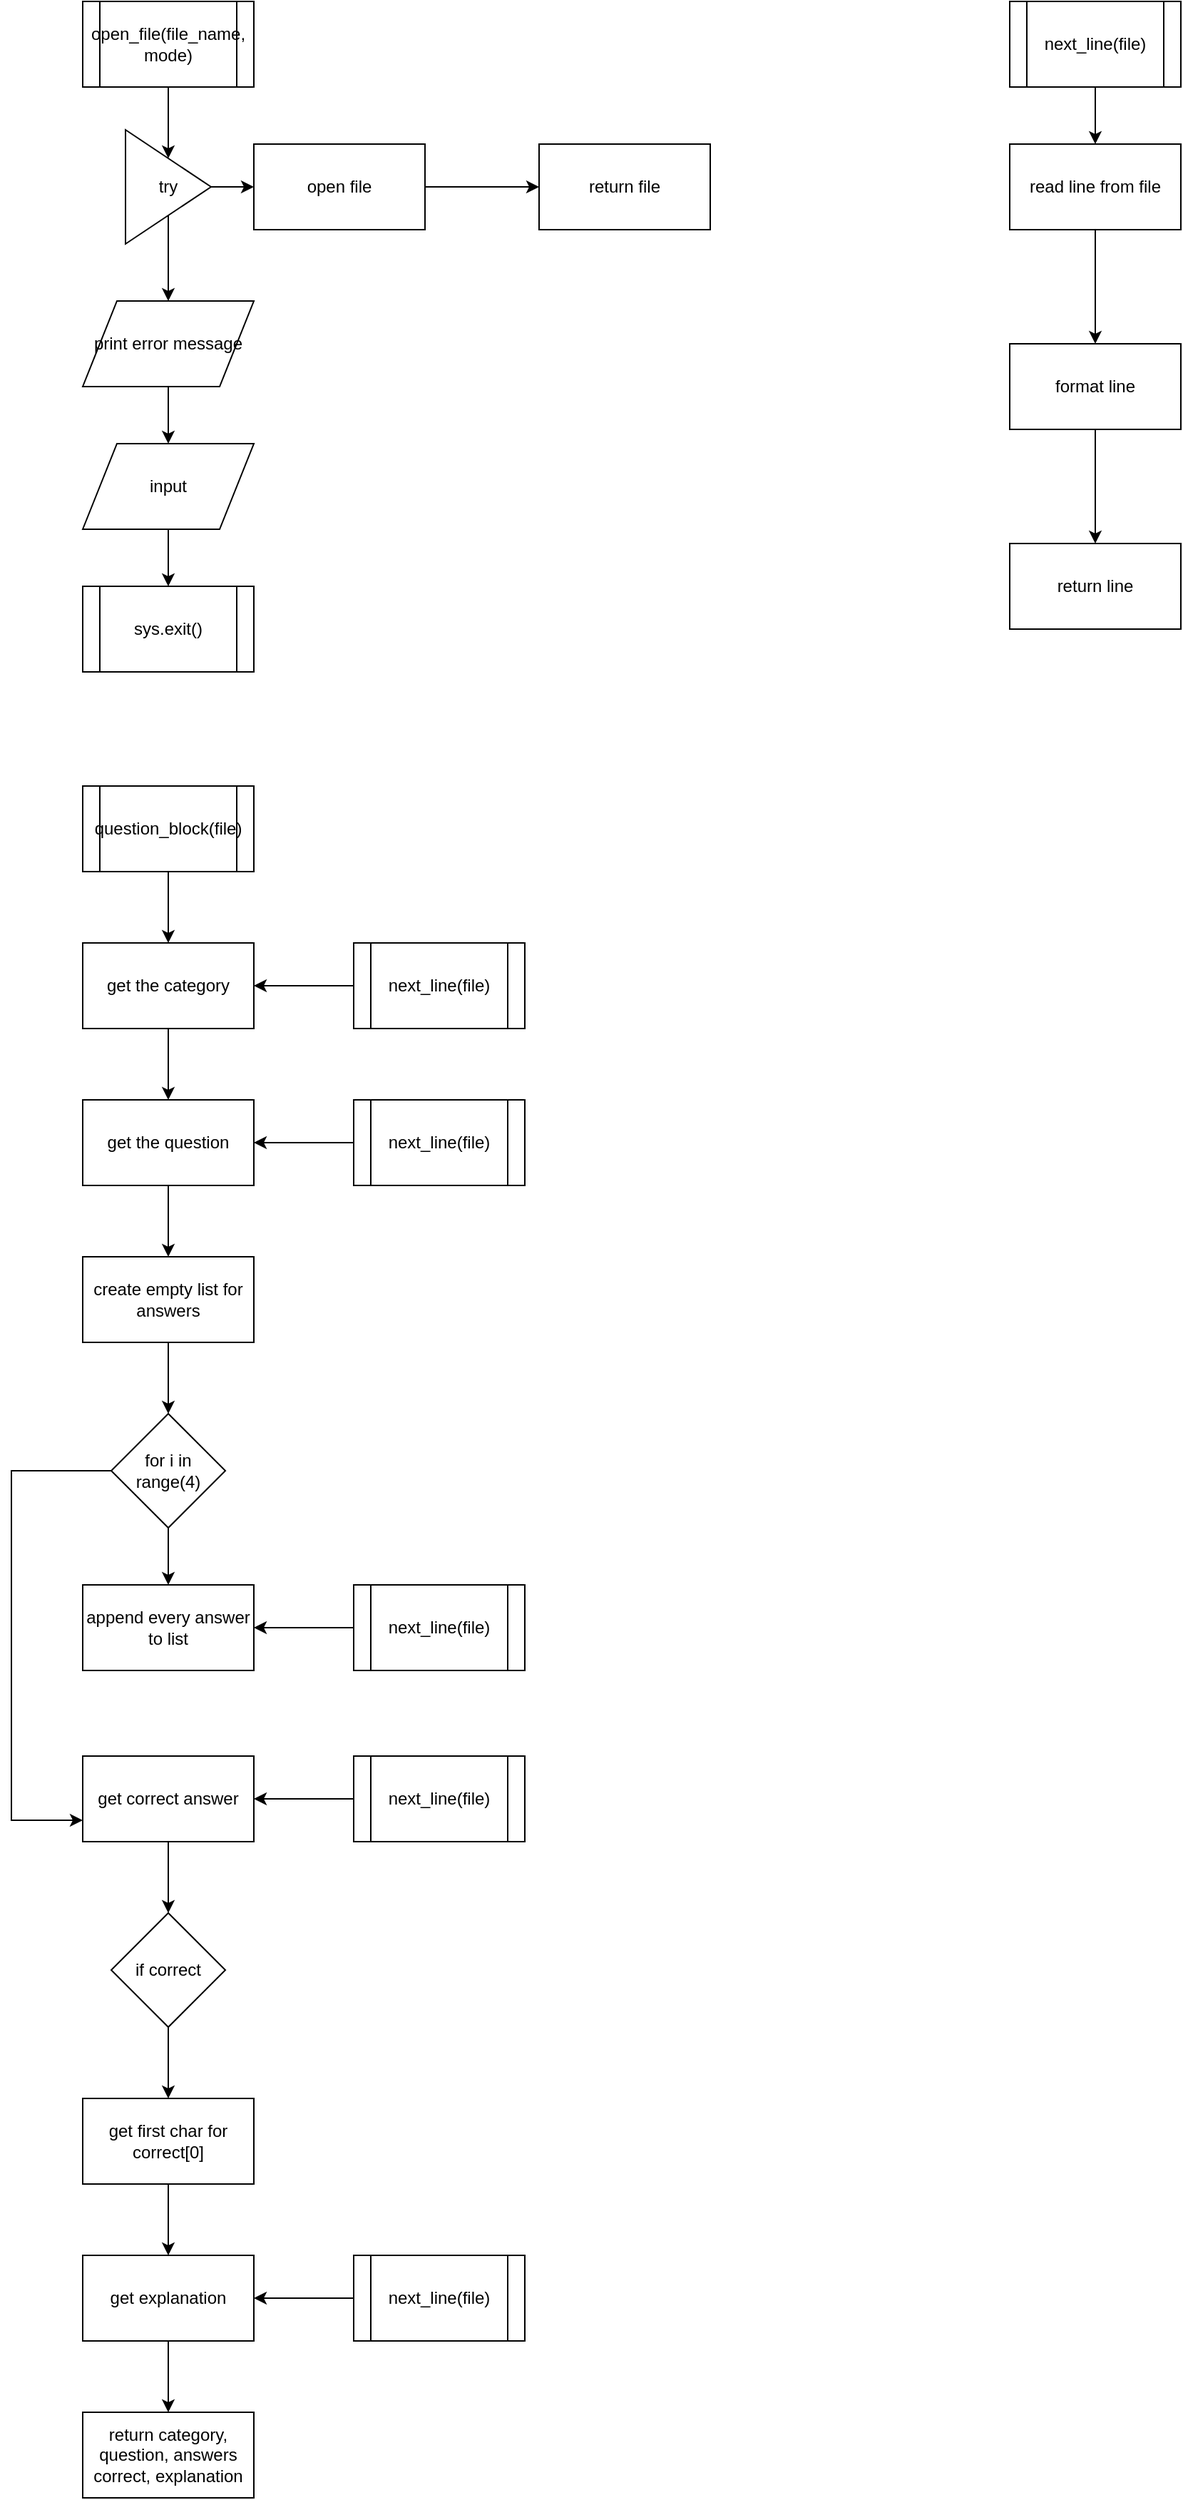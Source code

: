 <mxfile version="11.1.4" type="device"><diagram id="YWIgd0XCycxzVZSlgE9_" name="Page-1"><mxGraphModel dx="822" dy="1664" grid="1" gridSize="10" guides="1" tooltips="1" connect="1" arrows="1" fold="1" page="1" pageScale="1" pageWidth="850" pageHeight="1100" math="0" shadow="0"><root><mxCell id="0"/><mxCell id="1" parent="0"/><mxCell id="66_MxA1El6vl7MiI53ng-3" value="" style="edgeStyle=orthogonalEdgeStyle;rounded=0;orthogonalLoop=1;jettySize=auto;html=1;" edge="1" parent="1" source="66_MxA1El6vl7MiI53ng-1" target="66_MxA1El6vl7MiI53ng-2"><mxGeometry relative="1" as="geometry"/></mxCell><mxCell id="66_MxA1El6vl7MiI53ng-1" value="open_file(file_name, mode)" style="shape=process;whiteSpace=wrap;html=1;backgroundOutline=1;" vertex="1" parent="1"><mxGeometry x="100" y="100" width="120" height="60" as="geometry"/></mxCell><mxCell id="66_MxA1El6vl7MiI53ng-5" value="" style="edgeStyle=orthogonalEdgeStyle;rounded=0;orthogonalLoop=1;jettySize=auto;html=1;" edge="1" parent="1" source="66_MxA1El6vl7MiI53ng-2" target="66_MxA1El6vl7MiI53ng-4"><mxGeometry relative="1" as="geometry"/></mxCell><mxCell id="66_MxA1El6vl7MiI53ng-11" value="" style="edgeStyle=orthogonalEdgeStyle;rounded=0;orthogonalLoop=1;jettySize=auto;html=1;" edge="1" parent="1" source="66_MxA1El6vl7MiI53ng-2" target="66_MxA1El6vl7MiI53ng-10"><mxGeometry relative="1" as="geometry"/></mxCell><mxCell id="66_MxA1El6vl7MiI53ng-2" value="try&lt;br&gt;" style="triangle;whiteSpace=wrap;html=1;" vertex="1" parent="1"><mxGeometry x="130" y="190" width="60" height="80" as="geometry"/></mxCell><mxCell id="66_MxA1El6vl7MiI53ng-7" value="" style="edgeStyle=orthogonalEdgeStyle;rounded=0;orthogonalLoop=1;jettySize=auto;html=1;" edge="1" parent="1" source="66_MxA1El6vl7MiI53ng-4" target="66_MxA1El6vl7MiI53ng-6"><mxGeometry relative="1" as="geometry"/></mxCell><mxCell id="66_MxA1El6vl7MiI53ng-4" value="print error message" style="shape=parallelogram;perimeter=parallelogramPerimeter;whiteSpace=wrap;html=1;" vertex="1" parent="1"><mxGeometry x="100" y="310" width="120" height="60" as="geometry"/></mxCell><mxCell id="66_MxA1El6vl7MiI53ng-9" value="" style="edgeStyle=orthogonalEdgeStyle;rounded=0;orthogonalLoop=1;jettySize=auto;html=1;" edge="1" parent="1" source="66_MxA1El6vl7MiI53ng-6" target="66_MxA1El6vl7MiI53ng-8"><mxGeometry relative="1" as="geometry"/></mxCell><mxCell id="66_MxA1El6vl7MiI53ng-6" value="input" style="shape=parallelogram;perimeter=parallelogramPerimeter;whiteSpace=wrap;html=1;" vertex="1" parent="1"><mxGeometry x="100" y="410" width="120" height="60" as="geometry"/></mxCell><mxCell id="66_MxA1El6vl7MiI53ng-8" value="sys.exit()" style="shape=process;whiteSpace=wrap;html=1;backgroundOutline=1;" vertex="1" parent="1"><mxGeometry x="100" y="510" width="120" height="60" as="geometry"/></mxCell><mxCell id="66_MxA1El6vl7MiI53ng-13" value="" style="edgeStyle=orthogonalEdgeStyle;rounded=0;orthogonalLoop=1;jettySize=auto;html=1;" edge="1" parent="1" source="66_MxA1El6vl7MiI53ng-10" target="66_MxA1El6vl7MiI53ng-12"><mxGeometry relative="1" as="geometry"/></mxCell><mxCell id="66_MxA1El6vl7MiI53ng-10" value="open file" style="rounded=0;whiteSpace=wrap;html=1;" vertex="1" parent="1"><mxGeometry x="220" y="200" width="120" height="60" as="geometry"/></mxCell><mxCell id="66_MxA1El6vl7MiI53ng-12" value="return file" style="rounded=0;whiteSpace=wrap;html=1;" vertex="1" parent="1"><mxGeometry x="420" y="200" width="120" height="60" as="geometry"/></mxCell><mxCell id="66_MxA1El6vl7MiI53ng-24" value="" style="edgeStyle=orthogonalEdgeStyle;rounded=0;orthogonalLoop=1;jettySize=auto;html=1;" edge="1" parent="1" source="66_MxA1El6vl7MiI53ng-14" target="66_MxA1El6vl7MiI53ng-23"><mxGeometry relative="1" as="geometry"/></mxCell><mxCell id="66_MxA1El6vl7MiI53ng-14" value="next_line(file)" style="shape=process;whiteSpace=wrap;html=1;backgroundOutline=1;" vertex="1" parent="1"><mxGeometry x="750" y="100" width="120" height="60" as="geometry"/></mxCell><mxCell id="66_MxA1El6vl7MiI53ng-27" value="" style="edgeStyle=orthogonalEdgeStyle;rounded=0;orthogonalLoop=1;jettySize=auto;html=1;" edge="1" parent="1" source="66_MxA1El6vl7MiI53ng-23" target="66_MxA1El6vl7MiI53ng-26"><mxGeometry relative="1" as="geometry"/></mxCell><mxCell id="66_MxA1El6vl7MiI53ng-23" value="read line from file" style="rounded=0;whiteSpace=wrap;html=1;" vertex="1" parent="1"><mxGeometry x="750" y="200" width="120" height="60" as="geometry"/></mxCell><mxCell id="66_MxA1El6vl7MiI53ng-29" value="" style="edgeStyle=orthogonalEdgeStyle;rounded=0;orthogonalLoop=1;jettySize=auto;html=1;" edge="1" parent="1" source="66_MxA1El6vl7MiI53ng-26" target="66_MxA1El6vl7MiI53ng-28"><mxGeometry relative="1" as="geometry"/></mxCell><mxCell id="66_MxA1El6vl7MiI53ng-26" value="format line" style="rounded=0;whiteSpace=wrap;html=1;" vertex="1" parent="1"><mxGeometry x="750" y="340" width="120" height="60" as="geometry"/></mxCell><mxCell id="66_MxA1El6vl7MiI53ng-28" value="return line" style="rounded=0;whiteSpace=wrap;html=1;" vertex="1" parent="1"><mxGeometry x="750" y="480" width="120" height="60" as="geometry"/></mxCell><mxCell id="66_MxA1El6vl7MiI53ng-32" value="" style="edgeStyle=orthogonalEdgeStyle;rounded=0;orthogonalLoop=1;jettySize=auto;html=1;" edge="1" parent="1" source="66_MxA1El6vl7MiI53ng-30" target="66_MxA1El6vl7MiI53ng-31"><mxGeometry relative="1" as="geometry"/></mxCell><mxCell id="66_MxA1El6vl7MiI53ng-30" value="question_block(file)" style="shape=process;whiteSpace=wrap;html=1;backgroundOutline=1;" vertex="1" parent="1"><mxGeometry x="100" y="650" width="120" height="60" as="geometry"/></mxCell><mxCell id="66_MxA1El6vl7MiI53ng-36" value="" style="edgeStyle=orthogonalEdgeStyle;rounded=0;orthogonalLoop=1;jettySize=auto;html=1;" edge="1" parent="1" source="66_MxA1El6vl7MiI53ng-31" target="66_MxA1El6vl7MiI53ng-35"><mxGeometry relative="1" as="geometry"/></mxCell><mxCell id="66_MxA1El6vl7MiI53ng-31" value="get the category" style="rounded=0;whiteSpace=wrap;html=1;" vertex="1" parent="1"><mxGeometry x="100" y="760" width="120" height="60" as="geometry"/></mxCell><mxCell id="66_MxA1El6vl7MiI53ng-34" value="" style="edgeStyle=orthogonalEdgeStyle;rounded=0;orthogonalLoop=1;jettySize=auto;html=1;" edge="1" parent="1" source="66_MxA1El6vl7MiI53ng-33" target="66_MxA1El6vl7MiI53ng-31"><mxGeometry relative="1" as="geometry"/></mxCell><mxCell id="66_MxA1El6vl7MiI53ng-33" value="next_line(file)" style="shape=process;whiteSpace=wrap;html=1;backgroundOutline=1;" vertex="1" parent="1"><mxGeometry x="290" y="760" width="120" height="60" as="geometry"/></mxCell><mxCell id="66_MxA1El6vl7MiI53ng-40" value="" style="edgeStyle=orthogonalEdgeStyle;rounded=0;orthogonalLoop=1;jettySize=auto;html=1;" edge="1" parent="1" source="66_MxA1El6vl7MiI53ng-35" target="66_MxA1El6vl7MiI53ng-39"><mxGeometry relative="1" as="geometry"/></mxCell><mxCell id="66_MxA1El6vl7MiI53ng-35" value="get the question" style="rounded=0;whiteSpace=wrap;html=1;" vertex="1" parent="1"><mxGeometry x="100" y="870" width="120" height="60" as="geometry"/></mxCell><mxCell id="66_MxA1El6vl7MiI53ng-38" value="" style="edgeStyle=orthogonalEdgeStyle;rounded=0;orthogonalLoop=1;jettySize=auto;html=1;" edge="1" parent="1" source="66_MxA1El6vl7MiI53ng-37" target="66_MxA1El6vl7MiI53ng-35"><mxGeometry relative="1" as="geometry"/></mxCell><mxCell id="66_MxA1El6vl7MiI53ng-37" value="next_line(file)" style="shape=process;whiteSpace=wrap;html=1;backgroundOutline=1;" vertex="1" parent="1"><mxGeometry x="290" y="870" width="120" height="60" as="geometry"/></mxCell><mxCell id="66_MxA1El6vl7MiI53ng-42" value="" style="edgeStyle=orthogonalEdgeStyle;rounded=0;orthogonalLoop=1;jettySize=auto;html=1;" edge="1" parent="1" source="66_MxA1El6vl7MiI53ng-39" target="66_MxA1El6vl7MiI53ng-41"><mxGeometry relative="1" as="geometry"/></mxCell><mxCell id="66_MxA1El6vl7MiI53ng-39" value="create empty list for answers" style="rounded=0;whiteSpace=wrap;html=1;" vertex="1" parent="1"><mxGeometry x="100" y="980" width="120" height="60" as="geometry"/></mxCell><mxCell id="66_MxA1El6vl7MiI53ng-44" value="" style="edgeStyle=orthogonalEdgeStyle;rounded=0;orthogonalLoop=1;jettySize=auto;html=1;" edge="1" parent="1" source="66_MxA1El6vl7MiI53ng-41" target="66_MxA1El6vl7MiI53ng-43"><mxGeometry relative="1" as="geometry"/></mxCell><mxCell id="66_MxA1El6vl7MiI53ng-49" value="" style="edgeStyle=orthogonalEdgeStyle;rounded=0;orthogonalLoop=1;jettySize=auto;html=1;entryX=0;entryY=0.75;entryDx=0;entryDy=0;" edge="1" parent="1" source="66_MxA1El6vl7MiI53ng-41" target="66_MxA1El6vl7MiI53ng-47"><mxGeometry relative="1" as="geometry"><mxPoint x="40" y="1130" as="targetPoint"/><Array as="points"><mxPoint x="50" y="1130"/><mxPoint x="50" y="1375"/></Array></mxGeometry></mxCell><mxCell id="66_MxA1El6vl7MiI53ng-41" value="for i in range(4)" style="rhombus;whiteSpace=wrap;html=1;" vertex="1" parent="1"><mxGeometry x="120" y="1090" width="80" height="80" as="geometry"/></mxCell><mxCell id="66_MxA1El6vl7MiI53ng-43" value="append every answer to list" style="rounded=0;whiteSpace=wrap;html=1;" vertex="1" parent="1"><mxGeometry x="100" y="1210" width="120" height="60" as="geometry"/></mxCell><mxCell id="66_MxA1El6vl7MiI53ng-46" value="" style="edgeStyle=orthogonalEdgeStyle;rounded=0;orthogonalLoop=1;jettySize=auto;html=1;" edge="1" parent="1" source="66_MxA1El6vl7MiI53ng-45" target="66_MxA1El6vl7MiI53ng-43"><mxGeometry relative="1" as="geometry"/></mxCell><mxCell id="66_MxA1El6vl7MiI53ng-45" value="next_line(file)" style="shape=process;whiteSpace=wrap;html=1;backgroundOutline=1;" vertex="1" parent="1"><mxGeometry x="290" y="1210" width="120" height="60" as="geometry"/></mxCell><mxCell id="66_MxA1El6vl7MiI53ng-53" value="" style="edgeStyle=orthogonalEdgeStyle;rounded=0;orthogonalLoop=1;jettySize=auto;html=1;" edge="1" parent="1" source="66_MxA1El6vl7MiI53ng-47" target="66_MxA1El6vl7MiI53ng-52"><mxGeometry relative="1" as="geometry"/></mxCell><mxCell id="66_MxA1El6vl7MiI53ng-47" value="get correct answer" style="rounded=0;whiteSpace=wrap;html=1;" vertex="1" parent="1"><mxGeometry x="100" y="1330" width="120" height="60" as="geometry"/></mxCell><mxCell id="66_MxA1El6vl7MiI53ng-51" value="" style="edgeStyle=orthogonalEdgeStyle;rounded=0;orthogonalLoop=1;jettySize=auto;html=1;" edge="1" parent="1" source="66_MxA1El6vl7MiI53ng-50" target="66_MxA1El6vl7MiI53ng-47"><mxGeometry relative="1" as="geometry"/></mxCell><mxCell id="66_MxA1El6vl7MiI53ng-50" value="next_line(file)" style="shape=process;whiteSpace=wrap;html=1;backgroundOutline=1;" vertex="1" parent="1"><mxGeometry x="290" y="1330" width="120" height="60" as="geometry"/></mxCell><mxCell id="66_MxA1El6vl7MiI53ng-55" value="" style="edgeStyle=orthogonalEdgeStyle;rounded=0;orthogonalLoop=1;jettySize=auto;html=1;" edge="1" parent="1" source="66_MxA1El6vl7MiI53ng-52" target="66_MxA1El6vl7MiI53ng-54"><mxGeometry relative="1" as="geometry"/></mxCell><mxCell id="66_MxA1El6vl7MiI53ng-52" value="if correct" style="rhombus;whiteSpace=wrap;html=1;" vertex="1" parent="1"><mxGeometry x="120" y="1440" width="80" height="80" as="geometry"/></mxCell><mxCell id="66_MxA1El6vl7MiI53ng-57" value="" style="edgeStyle=orthogonalEdgeStyle;rounded=0;orthogonalLoop=1;jettySize=auto;html=1;" edge="1" parent="1" source="66_MxA1El6vl7MiI53ng-54" target="66_MxA1El6vl7MiI53ng-56"><mxGeometry relative="1" as="geometry"/></mxCell><mxCell id="66_MxA1El6vl7MiI53ng-54" value="get first char for correct[0]" style="rounded=0;whiteSpace=wrap;html=1;" vertex="1" parent="1"><mxGeometry x="100" y="1570" width="120" height="60" as="geometry"/></mxCell><mxCell id="66_MxA1El6vl7MiI53ng-61" value="" style="edgeStyle=orthogonalEdgeStyle;rounded=0;orthogonalLoop=1;jettySize=auto;html=1;" edge="1" parent="1" source="66_MxA1El6vl7MiI53ng-56" target="66_MxA1El6vl7MiI53ng-60"><mxGeometry relative="1" as="geometry"/></mxCell><mxCell id="66_MxA1El6vl7MiI53ng-56" value="get explanation" style="rounded=0;whiteSpace=wrap;html=1;" vertex="1" parent="1"><mxGeometry x="100" y="1680" width="120" height="60" as="geometry"/></mxCell><mxCell id="66_MxA1El6vl7MiI53ng-60" value="return category, question, answers correct, explanation" style="rounded=0;whiteSpace=wrap;html=1;" vertex="1" parent="1"><mxGeometry x="100" y="1790" width="120" height="60" as="geometry"/></mxCell><mxCell id="66_MxA1El6vl7MiI53ng-59" value="" style="edgeStyle=orthogonalEdgeStyle;rounded=0;orthogonalLoop=1;jettySize=auto;html=1;" edge="1" parent="1" source="66_MxA1El6vl7MiI53ng-58" target="66_MxA1El6vl7MiI53ng-56"><mxGeometry relative="1" as="geometry"/></mxCell><mxCell id="66_MxA1El6vl7MiI53ng-58" value="next_line(file)" style="shape=process;whiteSpace=wrap;html=1;backgroundOutline=1;" vertex="1" parent="1"><mxGeometry x="290" y="1680" width="120" height="60" as="geometry"/></mxCell></root></mxGraphModel></diagram></mxfile>